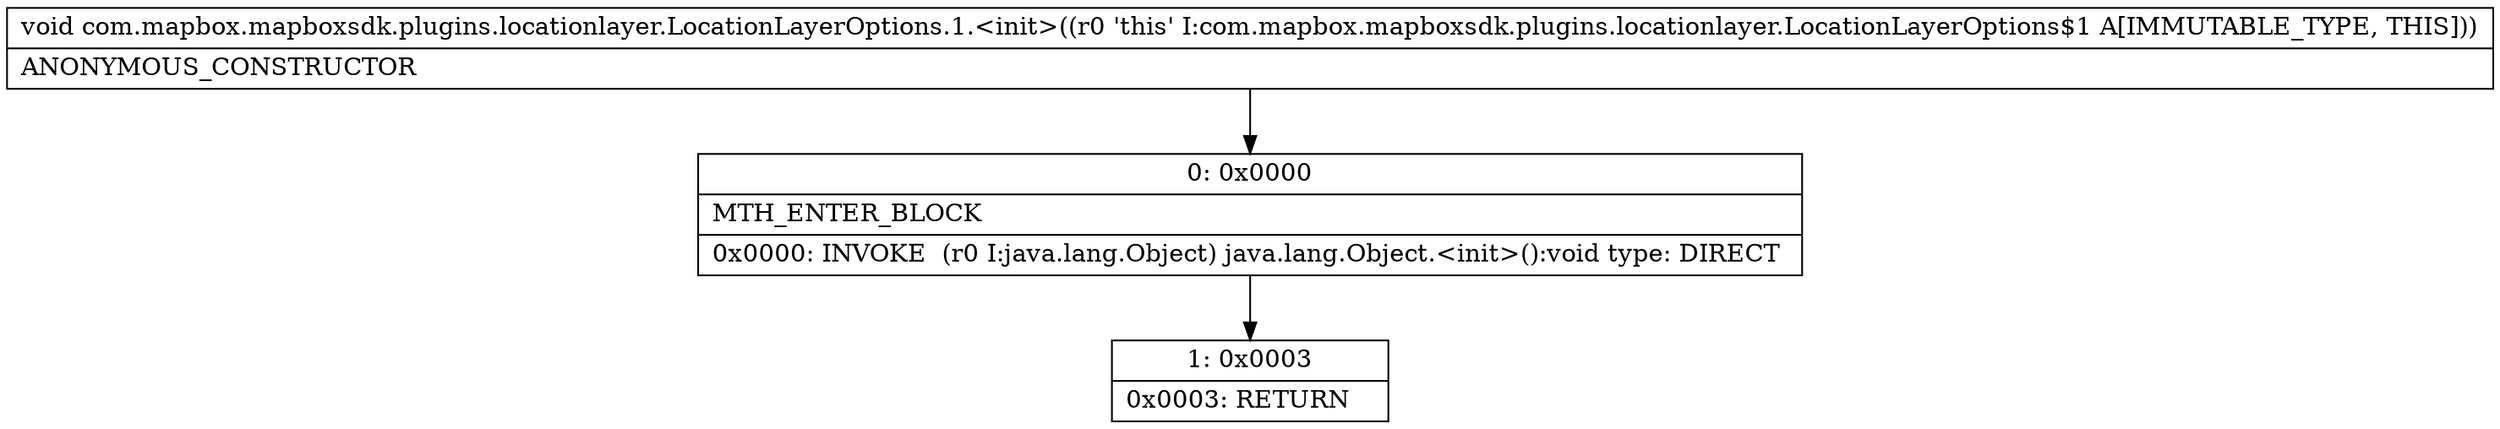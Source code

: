 digraph "CFG forcom.mapbox.mapboxsdk.plugins.locationlayer.LocationLayerOptions.1.\<init\>()V" {
Node_0 [shape=record,label="{0\:\ 0x0000|MTH_ENTER_BLOCK\l|0x0000: INVOKE  (r0 I:java.lang.Object) java.lang.Object.\<init\>():void type: DIRECT \l}"];
Node_1 [shape=record,label="{1\:\ 0x0003|0x0003: RETURN   \l}"];
MethodNode[shape=record,label="{void com.mapbox.mapboxsdk.plugins.locationlayer.LocationLayerOptions.1.\<init\>((r0 'this' I:com.mapbox.mapboxsdk.plugins.locationlayer.LocationLayerOptions$1 A[IMMUTABLE_TYPE, THIS]))  | ANONYMOUS_CONSTRUCTOR\l}"];
MethodNode -> Node_0;
Node_0 -> Node_1;
}


